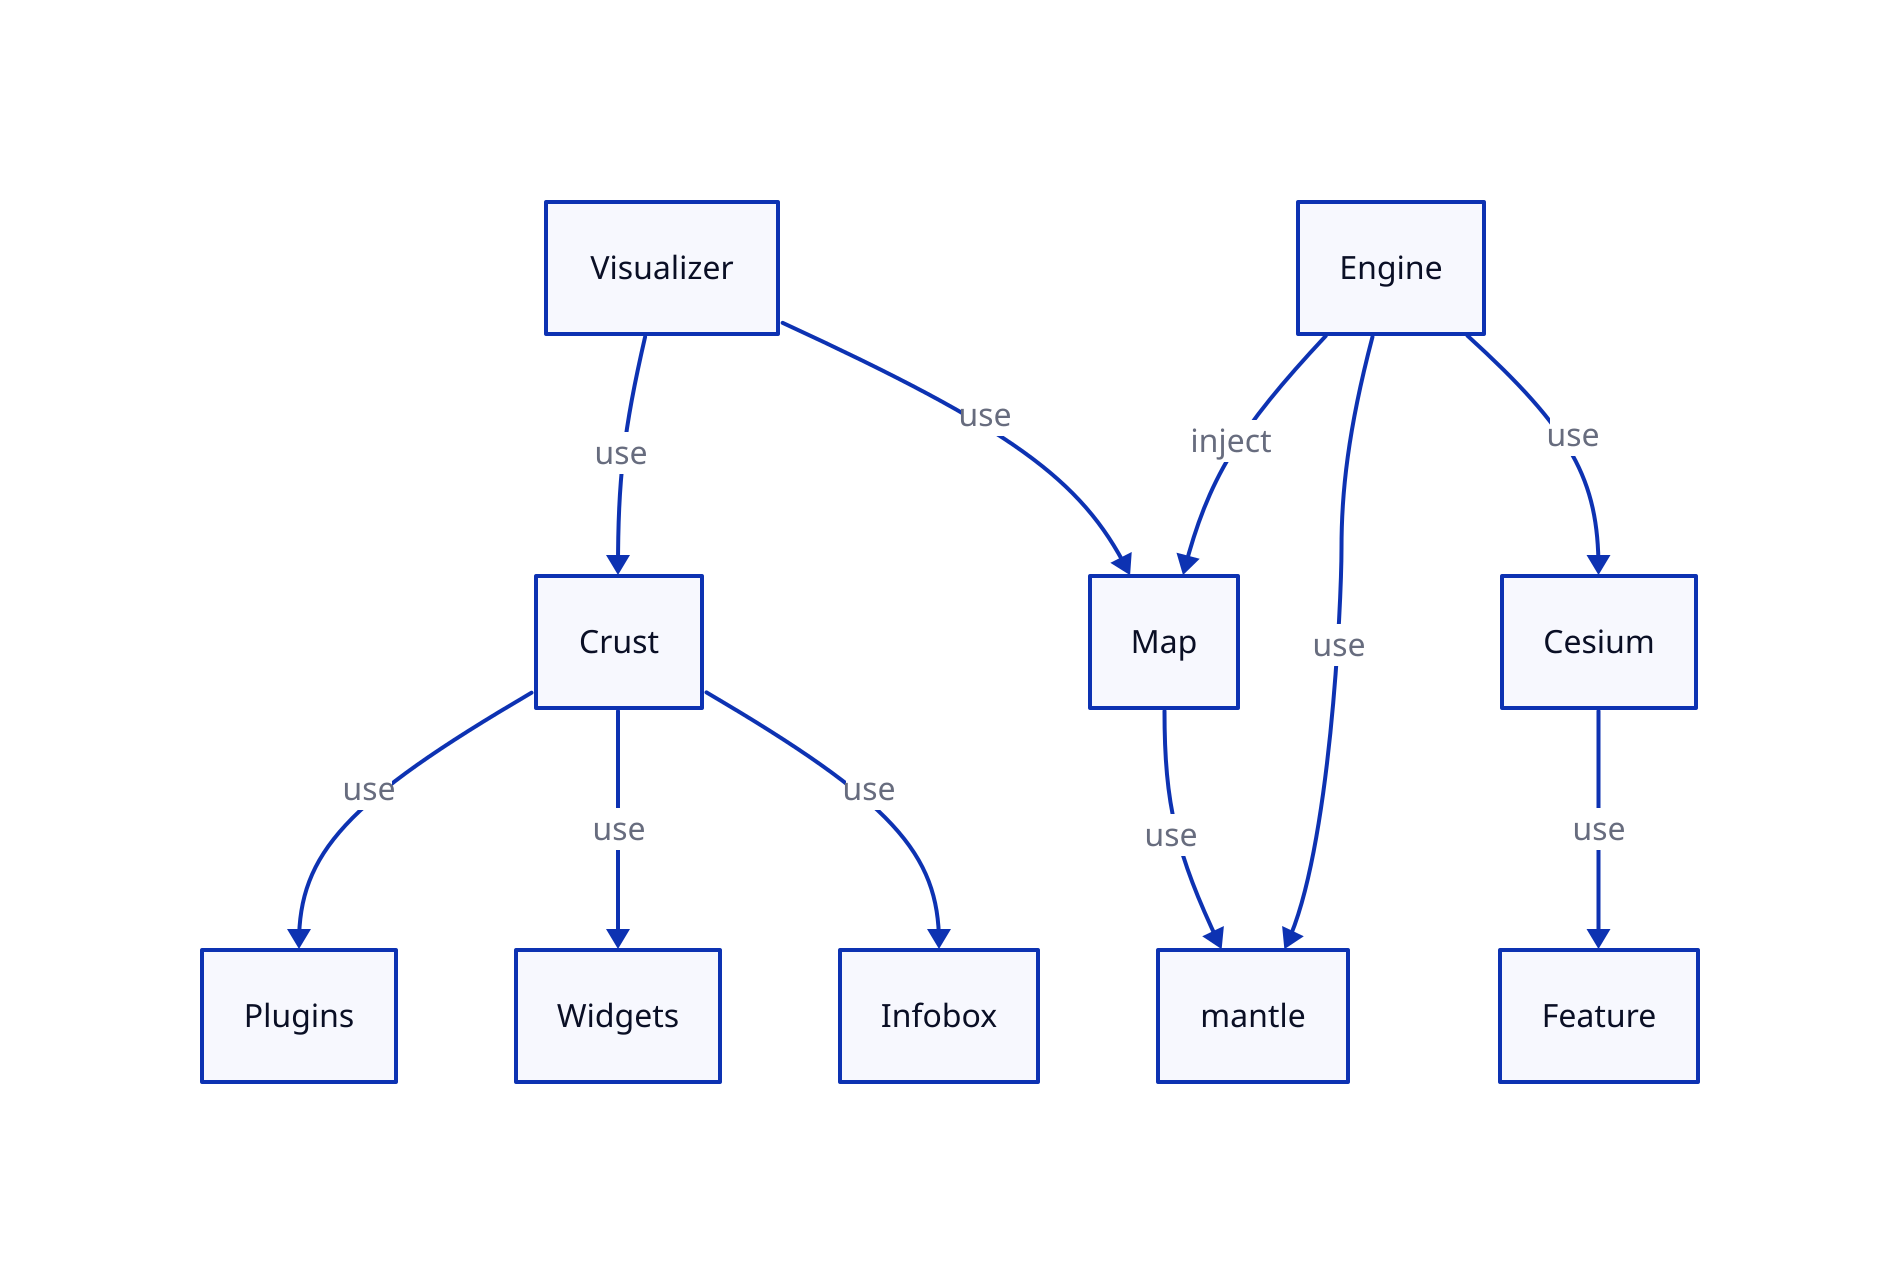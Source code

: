 viz: Visualizer
map: Map
plugin: Plugins
mantle: mantle
engine: Engine
crust: Crust
infobox: Infobox
was: Widgets
cesium: Cesium
feature: Feature

viz -> crust: use
crust -> plugin: use
crust -> was: use
crust -> infobox: use
viz -> map: use
engine -> map: inject
engine -> mantle: use
engine -> cesium: use
cesium -> feature: use
map -> mantle: use
